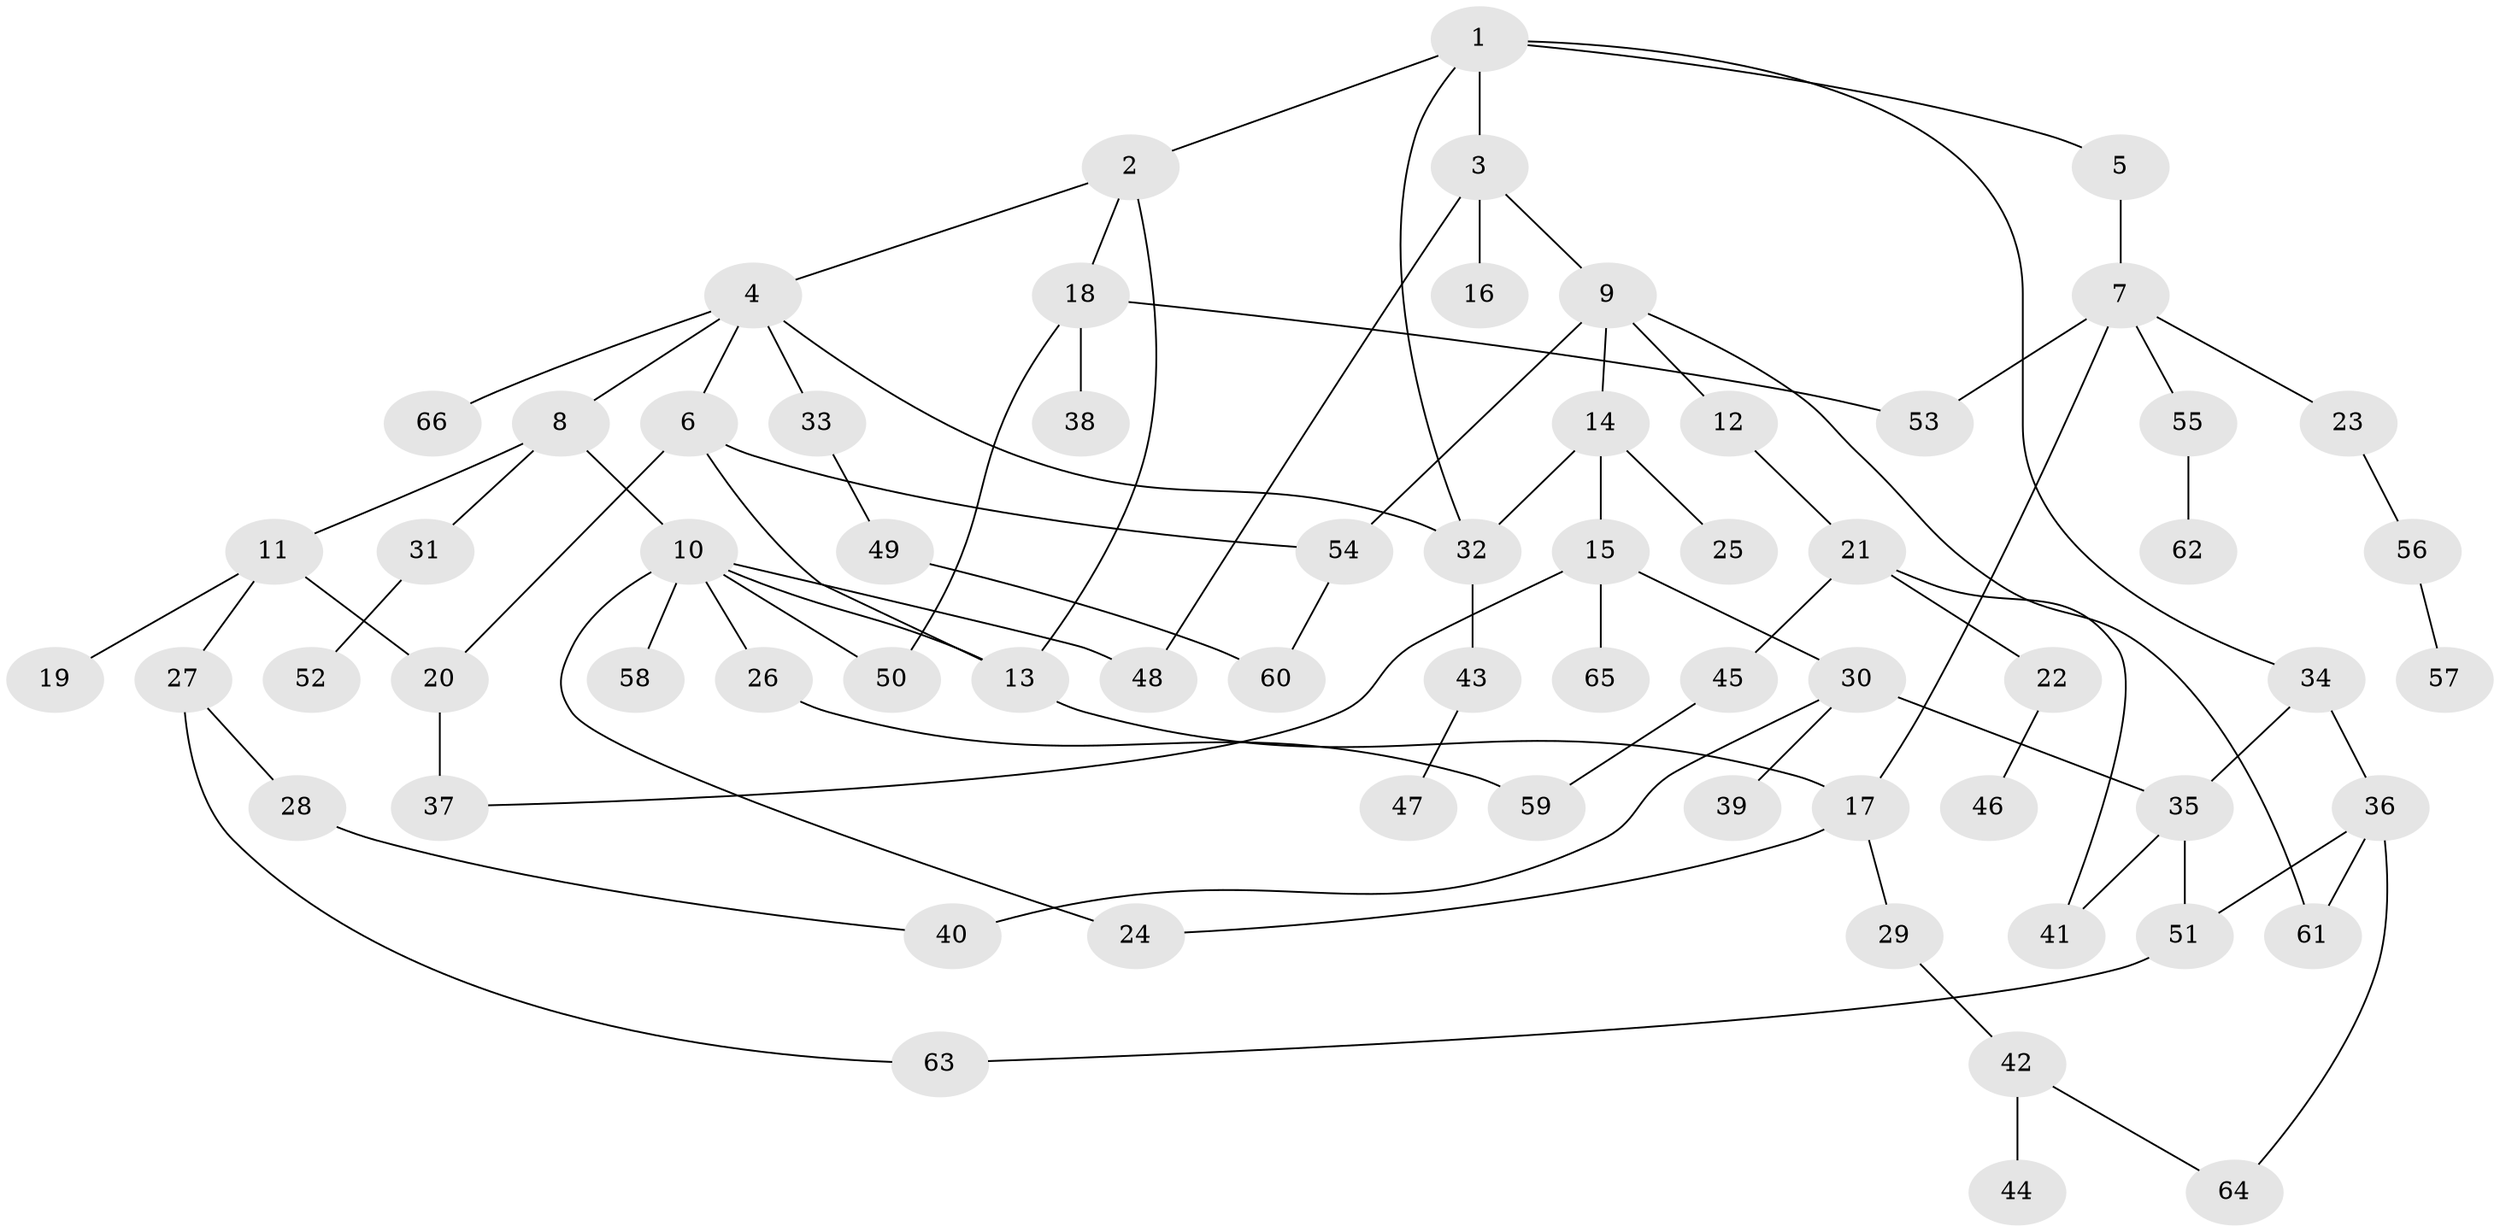 // Generated by graph-tools (version 1.1) at 2025/34/03/09/25 02:34:32]
// undirected, 66 vertices, 86 edges
graph export_dot {
graph [start="1"]
  node [color=gray90,style=filled];
  1;
  2;
  3;
  4;
  5;
  6;
  7;
  8;
  9;
  10;
  11;
  12;
  13;
  14;
  15;
  16;
  17;
  18;
  19;
  20;
  21;
  22;
  23;
  24;
  25;
  26;
  27;
  28;
  29;
  30;
  31;
  32;
  33;
  34;
  35;
  36;
  37;
  38;
  39;
  40;
  41;
  42;
  43;
  44;
  45;
  46;
  47;
  48;
  49;
  50;
  51;
  52;
  53;
  54;
  55;
  56;
  57;
  58;
  59;
  60;
  61;
  62;
  63;
  64;
  65;
  66;
  1 -- 2;
  1 -- 3;
  1 -- 5;
  1 -- 34;
  1 -- 32;
  2 -- 4;
  2 -- 18;
  2 -- 13;
  3 -- 9;
  3 -- 16;
  3 -- 48;
  4 -- 6;
  4 -- 8;
  4 -- 32;
  4 -- 33;
  4 -- 66;
  5 -- 7;
  6 -- 20;
  6 -- 54;
  6 -- 13;
  7 -- 23;
  7 -- 53;
  7 -- 55;
  7 -- 17;
  8 -- 10;
  8 -- 11;
  8 -- 31;
  9 -- 12;
  9 -- 14;
  9 -- 61;
  9 -- 54;
  10 -- 13;
  10 -- 26;
  10 -- 48;
  10 -- 50;
  10 -- 58;
  10 -- 24;
  11 -- 19;
  11 -- 27;
  11 -- 20;
  12 -- 21;
  13 -- 17;
  14 -- 15;
  14 -- 25;
  14 -- 32;
  15 -- 30;
  15 -- 65;
  15 -- 37;
  17 -- 24;
  17 -- 29;
  18 -- 38;
  18 -- 53;
  18 -- 50;
  20 -- 37;
  21 -- 22;
  21 -- 45;
  21 -- 41;
  22 -- 46;
  23 -- 56;
  26 -- 59;
  27 -- 28;
  27 -- 63;
  28 -- 40;
  29 -- 42;
  30 -- 35;
  30 -- 39;
  30 -- 40;
  31 -- 52;
  32 -- 43;
  33 -- 49;
  34 -- 36;
  34 -- 35;
  35 -- 41;
  35 -- 51;
  36 -- 61;
  36 -- 64;
  36 -- 51;
  42 -- 44;
  42 -- 64;
  43 -- 47;
  45 -- 59;
  49 -- 60;
  51 -- 63;
  54 -- 60;
  55 -- 62;
  56 -- 57;
}
